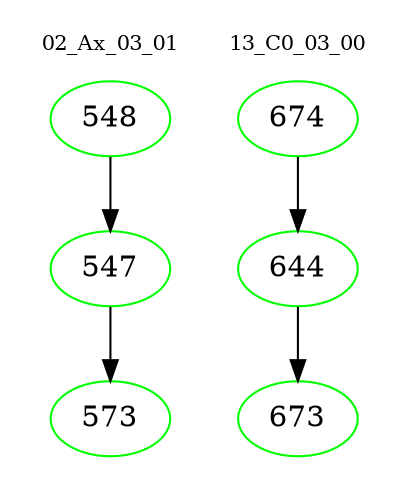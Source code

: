digraph{
subgraph cluster_0 {
color = white
label = "02_Ax_03_01";
fontsize=10;
T0_548 [label="548", color="green"]
T0_548 -> T0_547 [color="black"]
T0_547 [label="547", color="green"]
T0_547 -> T0_573 [color="black"]
T0_573 [label="573", color="green"]
}
subgraph cluster_1 {
color = white
label = "13_C0_03_00";
fontsize=10;
T1_674 [label="674", color="green"]
T1_674 -> T1_644 [color="black"]
T1_644 [label="644", color="green"]
T1_644 -> T1_673 [color="black"]
T1_673 [label="673", color="green"]
}
}
